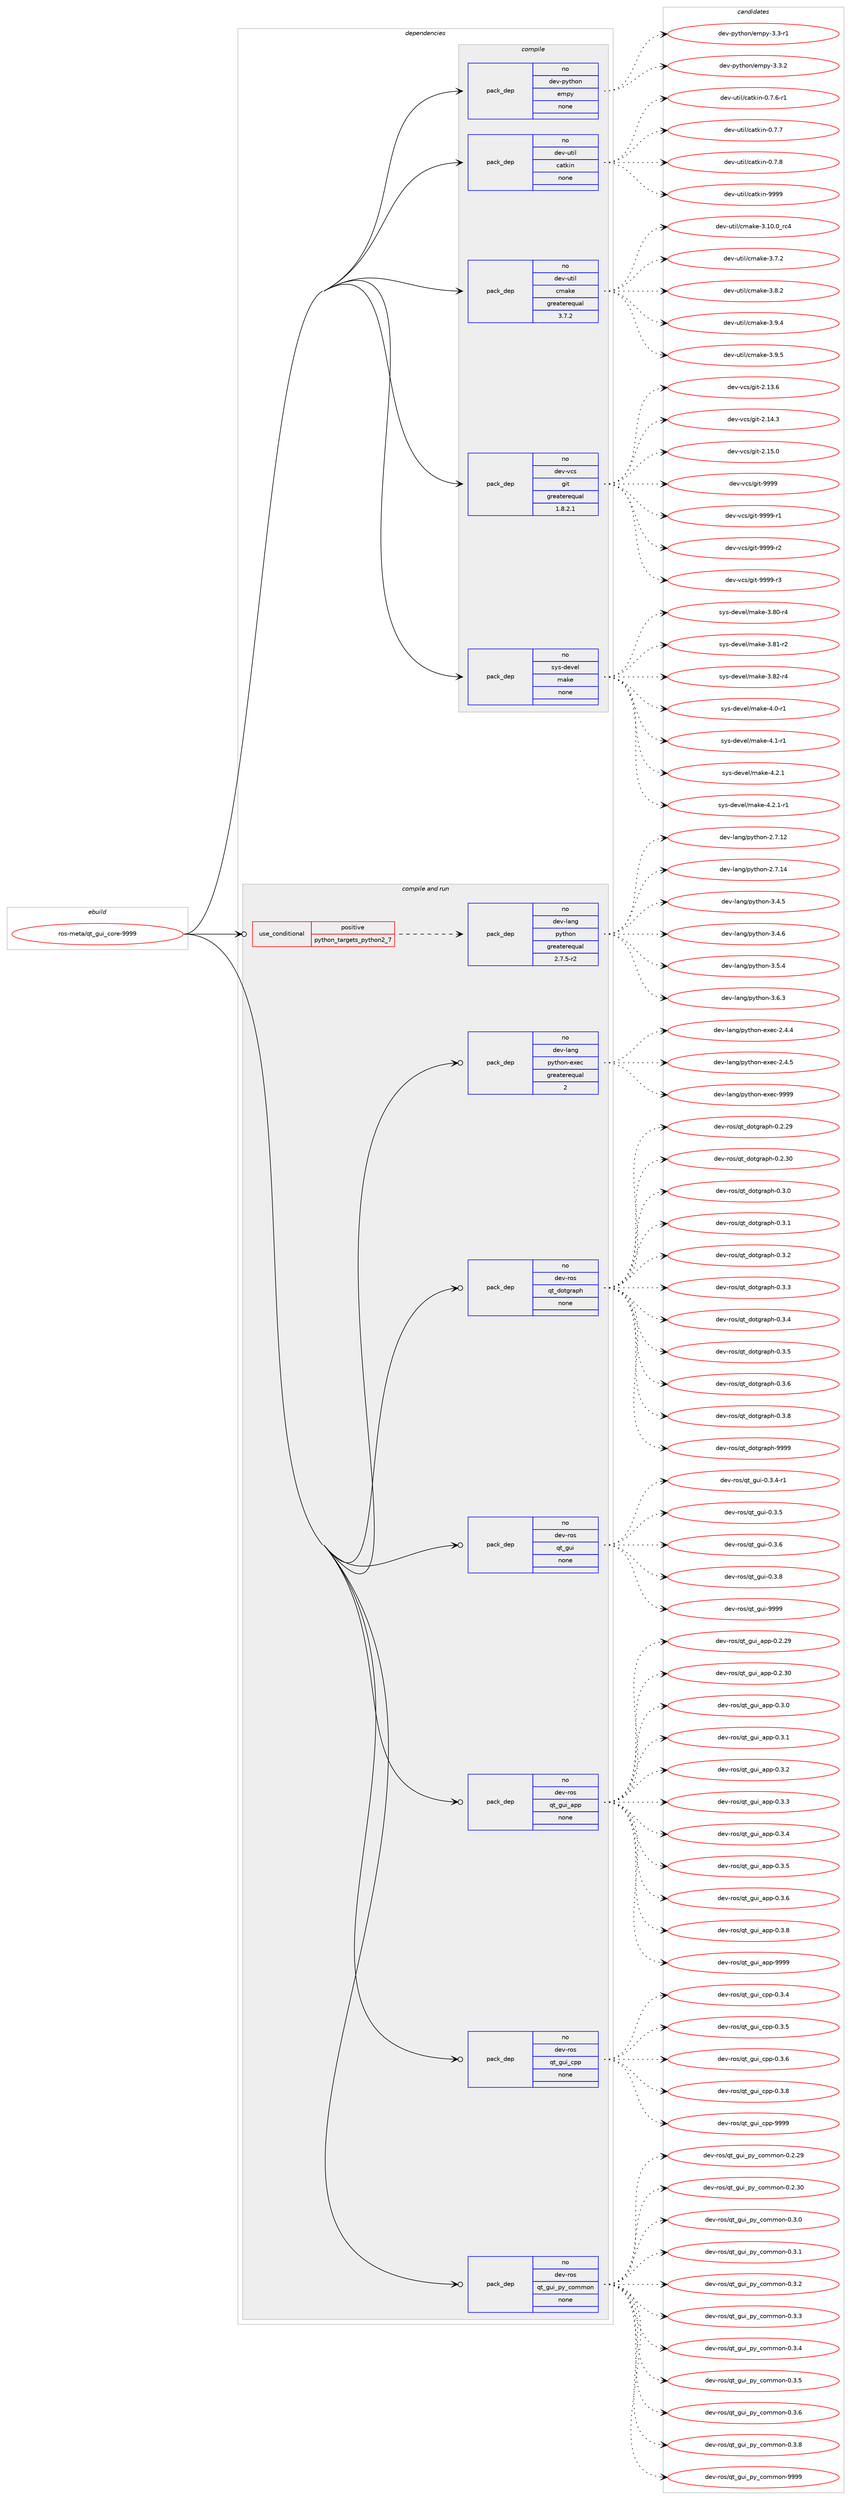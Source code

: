 digraph prolog {

# *************
# Graph options
# *************

newrank=true;
concentrate=true;
compound=true;
graph [rankdir=LR,fontname=Helvetica,fontsize=10,ranksep=1.5];#, ranksep=2.5, nodesep=0.2];
edge  [arrowhead=vee];
node  [fontname=Helvetica,fontsize=10];

# **********
# The ebuild
# **********

subgraph cluster_leftcol {
color=gray;
rank=same;
label=<<i>ebuild</i>>;
id [label="ros-meta/qt_gui_core-9999", color=red, width=4, href="../ros-meta/qt_gui_core-9999.svg"];
}

# ****************
# The dependencies
# ****************

subgraph cluster_midcol {
color=gray;
label=<<i>dependencies</i>>;
subgraph cluster_compile {
fillcolor="#eeeeee";
style=filled;
label=<<i>compile</i>>;
subgraph pack325504 {
dependency442185 [label=<<TABLE BORDER="0" CELLBORDER="1" CELLSPACING="0" CELLPADDING="4" WIDTH="220"><TR><TD ROWSPAN="6" CELLPADDING="30">pack_dep</TD></TR><TR><TD WIDTH="110">no</TD></TR><TR><TD>dev-python</TD></TR><TR><TD>empy</TD></TR><TR><TD>none</TD></TR><TR><TD></TD></TR></TABLE>>, shape=none, color=blue];
}
id:e -> dependency442185:w [weight=20,style="solid",arrowhead="vee"];
subgraph pack325505 {
dependency442186 [label=<<TABLE BORDER="0" CELLBORDER="1" CELLSPACING="0" CELLPADDING="4" WIDTH="220"><TR><TD ROWSPAN="6" CELLPADDING="30">pack_dep</TD></TR><TR><TD WIDTH="110">no</TD></TR><TR><TD>dev-util</TD></TR><TR><TD>catkin</TD></TR><TR><TD>none</TD></TR><TR><TD></TD></TR></TABLE>>, shape=none, color=blue];
}
id:e -> dependency442186:w [weight=20,style="solid",arrowhead="vee"];
subgraph pack325506 {
dependency442187 [label=<<TABLE BORDER="0" CELLBORDER="1" CELLSPACING="0" CELLPADDING="4" WIDTH="220"><TR><TD ROWSPAN="6" CELLPADDING="30">pack_dep</TD></TR><TR><TD WIDTH="110">no</TD></TR><TR><TD>dev-util</TD></TR><TR><TD>cmake</TD></TR><TR><TD>greaterequal</TD></TR><TR><TD>3.7.2</TD></TR></TABLE>>, shape=none, color=blue];
}
id:e -> dependency442187:w [weight=20,style="solid",arrowhead="vee"];
subgraph pack325507 {
dependency442188 [label=<<TABLE BORDER="0" CELLBORDER="1" CELLSPACING="0" CELLPADDING="4" WIDTH="220"><TR><TD ROWSPAN="6" CELLPADDING="30">pack_dep</TD></TR><TR><TD WIDTH="110">no</TD></TR><TR><TD>dev-vcs</TD></TR><TR><TD>git</TD></TR><TR><TD>greaterequal</TD></TR><TR><TD>1.8.2.1</TD></TR></TABLE>>, shape=none, color=blue];
}
id:e -> dependency442188:w [weight=20,style="solid",arrowhead="vee"];
subgraph pack325508 {
dependency442189 [label=<<TABLE BORDER="0" CELLBORDER="1" CELLSPACING="0" CELLPADDING="4" WIDTH="220"><TR><TD ROWSPAN="6" CELLPADDING="30">pack_dep</TD></TR><TR><TD WIDTH="110">no</TD></TR><TR><TD>sys-devel</TD></TR><TR><TD>make</TD></TR><TR><TD>none</TD></TR><TR><TD></TD></TR></TABLE>>, shape=none, color=blue];
}
id:e -> dependency442189:w [weight=20,style="solid",arrowhead="vee"];
}
subgraph cluster_compileandrun {
fillcolor="#eeeeee";
style=filled;
label=<<i>compile and run</i>>;
subgraph cond109032 {
dependency442190 [label=<<TABLE BORDER="0" CELLBORDER="1" CELLSPACING="0" CELLPADDING="4"><TR><TD ROWSPAN="3" CELLPADDING="10">use_conditional</TD></TR><TR><TD>positive</TD></TR><TR><TD>python_targets_python2_7</TD></TR></TABLE>>, shape=none, color=red];
subgraph pack325509 {
dependency442191 [label=<<TABLE BORDER="0" CELLBORDER="1" CELLSPACING="0" CELLPADDING="4" WIDTH="220"><TR><TD ROWSPAN="6" CELLPADDING="30">pack_dep</TD></TR><TR><TD WIDTH="110">no</TD></TR><TR><TD>dev-lang</TD></TR><TR><TD>python</TD></TR><TR><TD>greaterequal</TD></TR><TR><TD>2.7.5-r2</TD></TR></TABLE>>, shape=none, color=blue];
}
dependency442190:e -> dependency442191:w [weight=20,style="dashed",arrowhead="vee"];
}
id:e -> dependency442190:w [weight=20,style="solid",arrowhead="odotvee"];
subgraph pack325510 {
dependency442192 [label=<<TABLE BORDER="0" CELLBORDER="1" CELLSPACING="0" CELLPADDING="4" WIDTH="220"><TR><TD ROWSPAN="6" CELLPADDING="30">pack_dep</TD></TR><TR><TD WIDTH="110">no</TD></TR><TR><TD>dev-lang</TD></TR><TR><TD>python-exec</TD></TR><TR><TD>greaterequal</TD></TR><TR><TD>2</TD></TR></TABLE>>, shape=none, color=blue];
}
id:e -> dependency442192:w [weight=20,style="solid",arrowhead="odotvee"];
subgraph pack325511 {
dependency442193 [label=<<TABLE BORDER="0" CELLBORDER="1" CELLSPACING="0" CELLPADDING="4" WIDTH="220"><TR><TD ROWSPAN="6" CELLPADDING="30">pack_dep</TD></TR><TR><TD WIDTH="110">no</TD></TR><TR><TD>dev-ros</TD></TR><TR><TD>qt_dotgraph</TD></TR><TR><TD>none</TD></TR><TR><TD></TD></TR></TABLE>>, shape=none, color=blue];
}
id:e -> dependency442193:w [weight=20,style="solid",arrowhead="odotvee"];
subgraph pack325512 {
dependency442194 [label=<<TABLE BORDER="0" CELLBORDER="1" CELLSPACING="0" CELLPADDING="4" WIDTH="220"><TR><TD ROWSPAN="6" CELLPADDING="30">pack_dep</TD></TR><TR><TD WIDTH="110">no</TD></TR><TR><TD>dev-ros</TD></TR><TR><TD>qt_gui</TD></TR><TR><TD>none</TD></TR><TR><TD></TD></TR></TABLE>>, shape=none, color=blue];
}
id:e -> dependency442194:w [weight=20,style="solid",arrowhead="odotvee"];
subgraph pack325513 {
dependency442195 [label=<<TABLE BORDER="0" CELLBORDER="1" CELLSPACING="0" CELLPADDING="4" WIDTH="220"><TR><TD ROWSPAN="6" CELLPADDING="30">pack_dep</TD></TR><TR><TD WIDTH="110">no</TD></TR><TR><TD>dev-ros</TD></TR><TR><TD>qt_gui_app</TD></TR><TR><TD>none</TD></TR><TR><TD></TD></TR></TABLE>>, shape=none, color=blue];
}
id:e -> dependency442195:w [weight=20,style="solid",arrowhead="odotvee"];
subgraph pack325514 {
dependency442196 [label=<<TABLE BORDER="0" CELLBORDER="1" CELLSPACING="0" CELLPADDING="4" WIDTH="220"><TR><TD ROWSPAN="6" CELLPADDING="30">pack_dep</TD></TR><TR><TD WIDTH="110">no</TD></TR><TR><TD>dev-ros</TD></TR><TR><TD>qt_gui_cpp</TD></TR><TR><TD>none</TD></TR><TR><TD></TD></TR></TABLE>>, shape=none, color=blue];
}
id:e -> dependency442196:w [weight=20,style="solid",arrowhead="odotvee"];
subgraph pack325515 {
dependency442197 [label=<<TABLE BORDER="0" CELLBORDER="1" CELLSPACING="0" CELLPADDING="4" WIDTH="220"><TR><TD ROWSPAN="6" CELLPADDING="30">pack_dep</TD></TR><TR><TD WIDTH="110">no</TD></TR><TR><TD>dev-ros</TD></TR><TR><TD>qt_gui_py_common</TD></TR><TR><TD>none</TD></TR><TR><TD></TD></TR></TABLE>>, shape=none, color=blue];
}
id:e -> dependency442197:w [weight=20,style="solid",arrowhead="odotvee"];
}
subgraph cluster_run {
fillcolor="#eeeeee";
style=filled;
label=<<i>run</i>>;
}
}

# **************
# The candidates
# **************

subgraph cluster_choices {
rank=same;
color=gray;
label=<<i>candidates</i>>;

subgraph choice325504 {
color=black;
nodesep=1;
choice1001011184511212111610411111047101109112121455146514511449 [label="dev-python/empy-3.3-r1", color=red, width=4,href="../dev-python/empy-3.3-r1.svg"];
choice1001011184511212111610411111047101109112121455146514650 [label="dev-python/empy-3.3.2", color=red, width=4,href="../dev-python/empy-3.3.2.svg"];
dependency442185:e -> choice1001011184511212111610411111047101109112121455146514511449:w [style=dotted,weight="100"];
dependency442185:e -> choice1001011184511212111610411111047101109112121455146514650:w [style=dotted,weight="100"];
}
subgraph choice325505 {
color=black;
nodesep=1;
choice100101118451171161051084799971161071051104548465546544511449 [label="dev-util/catkin-0.7.6-r1", color=red, width=4,href="../dev-util/catkin-0.7.6-r1.svg"];
choice10010111845117116105108479997116107105110454846554655 [label="dev-util/catkin-0.7.7", color=red, width=4,href="../dev-util/catkin-0.7.7.svg"];
choice10010111845117116105108479997116107105110454846554656 [label="dev-util/catkin-0.7.8", color=red, width=4,href="../dev-util/catkin-0.7.8.svg"];
choice100101118451171161051084799971161071051104557575757 [label="dev-util/catkin-9999", color=red, width=4,href="../dev-util/catkin-9999.svg"];
dependency442186:e -> choice100101118451171161051084799971161071051104548465546544511449:w [style=dotted,weight="100"];
dependency442186:e -> choice10010111845117116105108479997116107105110454846554655:w [style=dotted,weight="100"];
dependency442186:e -> choice10010111845117116105108479997116107105110454846554656:w [style=dotted,weight="100"];
dependency442186:e -> choice100101118451171161051084799971161071051104557575757:w [style=dotted,weight="100"];
}
subgraph choice325506 {
color=black;
nodesep=1;
choice1001011184511711610510847991099710710145514649484648951149952 [label="dev-util/cmake-3.10.0_rc4", color=red, width=4,href="../dev-util/cmake-3.10.0_rc4.svg"];
choice10010111845117116105108479910997107101455146554650 [label="dev-util/cmake-3.7.2", color=red, width=4,href="../dev-util/cmake-3.7.2.svg"];
choice10010111845117116105108479910997107101455146564650 [label="dev-util/cmake-3.8.2", color=red, width=4,href="../dev-util/cmake-3.8.2.svg"];
choice10010111845117116105108479910997107101455146574652 [label="dev-util/cmake-3.9.4", color=red, width=4,href="../dev-util/cmake-3.9.4.svg"];
choice10010111845117116105108479910997107101455146574653 [label="dev-util/cmake-3.9.5", color=red, width=4,href="../dev-util/cmake-3.9.5.svg"];
dependency442187:e -> choice1001011184511711610510847991099710710145514649484648951149952:w [style=dotted,weight="100"];
dependency442187:e -> choice10010111845117116105108479910997107101455146554650:w [style=dotted,weight="100"];
dependency442187:e -> choice10010111845117116105108479910997107101455146564650:w [style=dotted,weight="100"];
dependency442187:e -> choice10010111845117116105108479910997107101455146574652:w [style=dotted,weight="100"];
dependency442187:e -> choice10010111845117116105108479910997107101455146574653:w [style=dotted,weight="100"];
}
subgraph choice325507 {
color=black;
nodesep=1;
choice10010111845118991154710310511645504649514654 [label="dev-vcs/git-2.13.6", color=red, width=4,href="../dev-vcs/git-2.13.6.svg"];
choice10010111845118991154710310511645504649524651 [label="dev-vcs/git-2.14.3", color=red, width=4,href="../dev-vcs/git-2.14.3.svg"];
choice10010111845118991154710310511645504649534648 [label="dev-vcs/git-2.15.0", color=red, width=4,href="../dev-vcs/git-2.15.0.svg"];
choice1001011184511899115471031051164557575757 [label="dev-vcs/git-9999", color=red, width=4,href="../dev-vcs/git-9999.svg"];
choice10010111845118991154710310511645575757574511449 [label="dev-vcs/git-9999-r1", color=red, width=4,href="../dev-vcs/git-9999-r1.svg"];
choice10010111845118991154710310511645575757574511450 [label="dev-vcs/git-9999-r2", color=red, width=4,href="../dev-vcs/git-9999-r2.svg"];
choice10010111845118991154710310511645575757574511451 [label="dev-vcs/git-9999-r3", color=red, width=4,href="../dev-vcs/git-9999-r3.svg"];
dependency442188:e -> choice10010111845118991154710310511645504649514654:w [style=dotted,weight="100"];
dependency442188:e -> choice10010111845118991154710310511645504649524651:w [style=dotted,weight="100"];
dependency442188:e -> choice10010111845118991154710310511645504649534648:w [style=dotted,weight="100"];
dependency442188:e -> choice1001011184511899115471031051164557575757:w [style=dotted,weight="100"];
dependency442188:e -> choice10010111845118991154710310511645575757574511449:w [style=dotted,weight="100"];
dependency442188:e -> choice10010111845118991154710310511645575757574511450:w [style=dotted,weight="100"];
dependency442188:e -> choice10010111845118991154710310511645575757574511451:w [style=dotted,weight="100"];
}
subgraph choice325508 {
color=black;
nodesep=1;
choice11512111545100101118101108471099710710145514656484511452 [label="sys-devel/make-3.80-r4", color=red, width=4,href="../sys-devel/make-3.80-r4.svg"];
choice11512111545100101118101108471099710710145514656494511450 [label="sys-devel/make-3.81-r2", color=red, width=4,href="../sys-devel/make-3.81-r2.svg"];
choice11512111545100101118101108471099710710145514656504511452 [label="sys-devel/make-3.82-r4", color=red, width=4,href="../sys-devel/make-3.82-r4.svg"];
choice115121115451001011181011084710997107101455246484511449 [label="sys-devel/make-4.0-r1", color=red, width=4,href="../sys-devel/make-4.0-r1.svg"];
choice115121115451001011181011084710997107101455246494511449 [label="sys-devel/make-4.1-r1", color=red, width=4,href="../sys-devel/make-4.1-r1.svg"];
choice115121115451001011181011084710997107101455246504649 [label="sys-devel/make-4.2.1", color=red, width=4,href="../sys-devel/make-4.2.1.svg"];
choice1151211154510010111810110847109971071014552465046494511449 [label="sys-devel/make-4.2.1-r1", color=red, width=4,href="../sys-devel/make-4.2.1-r1.svg"];
dependency442189:e -> choice11512111545100101118101108471099710710145514656484511452:w [style=dotted,weight="100"];
dependency442189:e -> choice11512111545100101118101108471099710710145514656494511450:w [style=dotted,weight="100"];
dependency442189:e -> choice11512111545100101118101108471099710710145514656504511452:w [style=dotted,weight="100"];
dependency442189:e -> choice115121115451001011181011084710997107101455246484511449:w [style=dotted,weight="100"];
dependency442189:e -> choice115121115451001011181011084710997107101455246494511449:w [style=dotted,weight="100"];
dependency442189:e -> choice115121115451001011181011084710997107101455246504649:w [style=dotted,weight="100"];
dependency442189:e -> choice1151211154510010111810110847109971071014552465046494511449:w [style=dotted,weight="100"];
}
subgraph choice325509 {
color=black;
nodesep=1;
choice10010111845108971101034711212111610411111045504655464950 [label="dev-lang/python-2.7.12", color=red, width=4,href="../dev-lang/python-2.7.12.svg"];
choice10010111845108971101034711212111610411111045504655464952 [label="dev-lang/python-2.7.14", color=red, width=4,href="../dev-lang/python-2.7.14.svg"];
choice100101118451089711010347112121116104111110455146524653 [label="dev-lang/python-3.4.5", color=red, width=4,href="../dev-lang/python-3.4.5.svg"];
choice100101118451089711010347112121116104111110455146524654 [label="dev-lang/python-3.4.6", color=red, width=4,href="../dev-lang/python-3.4.6.svg"];
choice100101118451089711010347112121116104111110455146534652 [label="dev-lang/python-3.5.4", color=red, width=4,href="../dev-lang/python-3.5.4.svg"];
choice100101118451089711010347112121116104111110455146544651 [label="dev-lang/python-3.6.3", color=red, width=4,href="../dev-lang/python-3.6.3.svg"];
dependency442191:e -> choice10010111845108971101034711212111610411111045504655464950:w [style=dotted,weight="100"];
dependency442191:e -> choice10010111845108971101034711212111610411111045504655464952:w [style=dotted,weight="100"];
dependency442191:e -> choice100101118451089711010347112121116104111110455146524653:w [style=dotted,weight="100"];
dependency442191:e -> choice100101118451089711010347112121116104111110455146524654:w [style=dotted,weight="100"];
dependency442191:e -> choice100101118451089711010347112121116104111110455146534652:w [style=dotted,weight="100"];
dependency442191:e -> choice100101118451089711010347112121116104111110455146544651:w [style=dotted,weight="100"];
}
subgraph choice325510 {
color=black;
nodesep=1;
choice1001011184510897110103471121211161041111104510112010199455046524652 [label="dev-lang/python-exec-2.4.4", color=red, width=4,href="../dev-lang/python-exec-2.4.4.svg"];
choice1001011184510897110103471121211161041111104510112010199455046524653 [label="dev-lang/python-exec-2.4.5", color=red, width=4,href="../dev-lang/python-exec-2.4.5.svg"];
choice10010111845108971101034711212111610411111045101120101994557575757 [label="dev-lang/python-exec-9999", color=red, width=4,href="../dev-lang/python-exec-9999.svg"];
dependency442192:e -> choice1001011184510897110103471121211161041111104510112010199455046524652:w [style=dotted,weight="100"];
dependency442192:e -> choice1001011184510897110103471121211161041111104510112010199455046524653:w [style=dotted,weight="100"];
dependency442192:e -> choice10010111845108971101034711212111610411111045101120101994557575757:w [style=dotted,weight="100"];
}
subgraph choice325511 {
color=black;
nodesep=1;
choice1001011184511411111547113116951001111161031149711210445484650465057 [label="dev-ros/qt_dotgraph-0.2.29", color=red, width=4,href="../dev-ros/qt_dotgraph-0.2.29.svg"];
choice1001011184511411111547113116951001111161031149711210445484650465148 [label="dev-ros/qt_dotgraph-0.2.30", color=red, width=4,href="../dev-ros/qt_dotgraph-0.2.30.svg"];
choice10010111845114111115471131169510011111610311497112104454846514648 [label="dev-ros/qt_dotgraph-0.3.0", color=red, width=4,href="../dev-ros/qt_dotgraph-0.3.0.svg"];
choice10010111845114111115471131169510011111610311497112104454846514649 [label="dev-ros/qt_dotgraph-0.3.1", color=red, width=4,href="../dev-ros/qt_dotgraph-0.3.1.svg"];
choice10010111845114111115471131169510011111610311497112104454846514650 [label="dev-ros/qt_dotgraph-0.3.2", color=red, width=4,href="../dev-ros/qt_dotgraph-0.3.2.svg"];
choice10010111845114111115471131169510011111610311497112104454846514651 [label="dev-ros/qt_dotgraph-0.3.3", color=red, width=4,href="../dev-ros/qt_dotgraph-0.3.3.svg"];
choice10010111845114111115471131169510011111610311497112104454846514652 [label="dev-ros/qt_dotgraph-0.3.4", color=red, width=4,href="../dev-ros/qt_dotgraph-0.3.4.svg"];
choice10010111845114111115471131169510011111610311497112104454846514653 [label="dev-ros/qt_dotgraph-0.3.5", color=red, width=4,href="../dev-ros/qt_dotgraph-0.3.5.svg"];
choice10010111845114111115471131169510011111610311497112104454846514654 [label="dev-ros/qt_dotgraph-0.3.6", color=red, width=4,href="../dev-ros/qt_dotgraph-0.3.6.svg"];
choice10010111845114111115471131169510011111610311497112104454846514656 [label="dev-ros/qt_dotgraph-0.3.8", color=red, width=4,href="../dev-ros/qt_dotgraph-0.3.8.svg"];
choice100101118451141111154711311695100111116103114971121044557575757 [label="dev-ros/qt_dotgraph-9999", color=red, width=4,href="../dev-ros/qt_dotgraph-9999.svg"];
dependency442193:e -> choice1001011184511411111547113116951001111161031149711210445484650465057:w [style=dotted,weight="100"];
dependency442193:e -> choice1001011184511411111547113116951001111161031149711210445484650465148:w [style=dotted,weight="100"];
dependency442193:e -> choice10010111845114111115471131169510011111610311497112104454846514648:w [style=dotted,weight="100"];
dependency442193:e -> choice10010111845114111115471131169510011111610311497112104454846514649:w [style=dotted,weight="100"];
dependency442193:e -> choice10010111845114111115471131169510011111610311497112104454846514650:w [style=dotted,weight="100"];
dependency442193:e -> choice10010111845114111115471131169510011111610311497112104454846514651:w [style=dotted,weight="100"];
dependency442193:e -> choice10010111845114111115471131169510011111610311497112104454846514652:w [style=dotted,weight="100"];
dependency442193:e -> choice10010111845114111115471131169510011111610311497112104454846514653:w [style=dotted,weight="100"];
dependency442193:e -> choice10010111845114111115471131169510011111610311497112104454846514654:w [style=dotted,weight="100"];
dependency442193:e -> choice10010111845114111115471131169510011111610311497112104454846514656:w [style=dotted,weight="100"];
dependency442193:e -> choice100101118451141111154711311695100111116103114971121044557575757:w [style=dotted,weight="100"];
}
subgraph choice325512 {
color=black;
nodesep=1;
choice1001011184511411111547113116951031171054548465146524511449 [label="dev-ros/qt_gui-0.3.4-r1", color=red, width=4,href="../dev-ros/qt_gui-0.3.4-r1.svg"];
choice100101118451141111154711311695103117105454846514653 [label="dev-ros/qt_gui-0.3.5", color=red, width=4,href="../dev-ros/qt_gui-0.3.5.svg"];
choice100101118451141111154711311695103117105454846514654 [label="dev-ros/qt_gui-0.3.6", color=red, width=4,href="../dev-ros/qt_gui-0.3.6.svg"];
choice100101118451141111154711311695103117105454846514656 [label="dev-ros/qt_gui-0.3.8", color=red, width=4,href="../dev-ros/qt_gui-0.3.8.svg"];
choice1001011184511411111547113116951031171054557575757 [label="dev-ros/qt_gui-9999", color=red, width=4,href="../dev-ros/qt_gui-9999.svg"];
dependency442194:e -> choice1001011184511411111547113116951031171054548465146524511449:w [style=dotted,weight="100"];
dependency442194:e -> choice100101118451141111154711311695103117105454846514653:w [style=dotted,weight="100"];
dependency442194:e -> choice100101118451141111154711311695103117105454846514654:w [style=dotted,weight="100"];
dependency442194:e -> choice100101118451141111154711311695103117105454846514656:w [style=dotted,weight="100"];
dependency442194:e -> choice1001011184511411111547113116951031171054557575757:w [style=dotted,weight="100"];
}
subgraph choice325513 {
color=black;
nodesep=1;
choice100101118451141111154711311695103117105959711211245484650465057 [label="dev-ros/qt_gui_app-0.2.29", color=red, width=4,href="../dev-ros/qt_gui_app-0.2.29.svg"];
choice100101118451141111154711311695103117105959711211245484650465148 [label="dev-ros/qt_gui_app-0.2.30", color=red, width=4,href="../dev-ros/qt_gui_app-0.2.30.svg"];
choice1001011184511411111547113116951031171059597112112454846514648 [label="dev-ros/qt_gui_app-0.3.0", color=red, width=4,href="../dev-ros/qt_gui_app-0.3.0.svg"];
choice1001011184511411111547113116951031171059597112112454846514649 [label="dev-ros/qt_gui_app-0.3.1", color=red, width=4,href="../dev-ros/qt_gui_app-0.3.1.svg"];
choice1001011184511411111547113116951031171059597112112454846514650 [label="dev-ros/qt_gui_app-0.3.2", color=red, width=4,href="../dev-ros/qt_gui_app-0.3.2.svg"];
choice1001011184511411111547113116951031171059597112112454846514651 [label="dev-ros/qt_gui_app-0.3.3", color=red, width=4,href="../dev-ros/qt_gui_app-0.3.3.svg"];
choice1001011184511411111547113116951031171059597112112454846514652 [label="dev-ros/qt_gui_app-0.3.4", color=red, width=4,href="../dev-ros/qt_gui_app-0.3.4.svg"];
choice1001011184511411111547113116951031171059597112112454846514653 [label="dev-ros/qt_gui_app-0.3.5", color=red, width=4,href="../dev-ros/qt_gui_app-0.3.5.svg"];
choice1001011184511411111547113116951031171059597112112454846514654 [label="dev-ros/qt_gui_app-0.3.6", color=red, width=4,href="../dev-ros/qt_gui_app-0.3.6.svg"];
choice1001011184511411111547113116951031171059597112112454846514656 [label="dev-ros/qt_gui_app-0.3.8", color=red, width=4,href="../dev-ros/qt_gui_app-0.3.8.svg"];
choice10010111845114111115471131169510311710595971121124557575757 [label="dev-ros/qt_gui_app-9999", color=red, width=4,href="../dev-ros/qt_gui_app-9999.svg"];
dependency442195:e -> choice100101118451141111154711311695103117105959711211245484650465057:w [style=dotted,weight="100"];
dependency442195:e -> choice100101118451141111154711311695103117105959711211245484650465148:w [style=dotted,weight="100"];
dependency442195:e -> choice1001011184511411111547113116951031171059597112112454846514648:w [style=dotted,weight="100"];
dependency442195:e -> choice1001011184511411111547113116951031171059597112112454846514649:w [style=dotted,weight="100"];
dependency442195:e -> choice1001011184511411111547113116951031171059597112112454846514650:w [style=dotted,weight="100"];
dependency442195:e -> choice1001011184511411111547113116951031171059597112112454846514651:w [style=dotted,weight="100"];
dependency442195:e -> choice1001011184511411111547113116951031171059597112112454846514652:w [style=dotted,weight="100"];
dependency442195:e -> choice1001011184511411111547113116951031171059597112112454846514653:w [style=dotted,weight="100"];
dependency442195:e -> choice1001011184511411111547113116951031171059597112112454846514654:w [style=dotted,weight="100"];
dependency442195:e -> choice1001011184511411111547113116951031171059597112112454846514656:w [style=dotted,weight="100"];
dependency442195:e -> choice10010111845114111115471131169510311710595971121124557575757:w [style=dotted,weight="100"];
}
subgraph choice325514 {
color=black;
nodesep=1;
choice1001011184511411111547113116951031171059599112112454846514652 [label="dev-ros/qt_gui_cpp-0.3.4", color=red, width=4,href="../dev-ros/qt_gui_cpp-0.3.4.svg"];
choice1001011184511411111547113116951031171059599112112454846514653 [label="dev-ros/qt_gui_cpp-0.3.5", color=red, width=4,href="../dev-ros/qt_gui_cpp-0.3.5.svg"];
choice1001011184511411111547113116951031171059599112112454846514654 [label="dev-ros/qt_gui_cpp-0.3.6", color=red, width=4,href="../dev-ros/qt_gui_cpp-0.3.6.svg"];
choice1001011184511411111547113116951031171059599112112454846514656 [label="dev-ros/qt_gui_cpp-0.3.8", color=red, width=4,href="../dev-ros/qt_gui_cpp-0.3.8.svg"];
choice10010111845114111115471131169510311710595991121124557575757 [label="dev-ros/qt_gui_cpp-9999", color=red, width=4,href="../dev-ros/qt_gui_cpp-9999.svg"];
dependency442196:e -> choice1001011184511411111547113116951031171059599112112454846514652:w [style=dotted,weight="100"];
dependency442196:e -> choice1001011184511411111547113116951031171059599112112454846514653:w [style=dotted,weight="100"];
dependency442196:e -> choice1001011184511411111547113116951031171059599112112454846514654:w [style=dotted,weight="100"];
dependency442196:e -> choice1001011184511411111547113116951031171059599112112454846514656:w [style=dotted,weight="100"];
dependency442196:e -> choice10010111845114111115471131169510311710595991121124557575757:w [style=dotted,weight="100"];
}
subgraph choice325515 {
color=black;
nodesep=1;
choice10010111845114111115471131169510311710595112121959911110910911111045484650465057 [label="dev-ros/qt_gui_py_common-0.2.29", color=red, width=4,href="../dev-ros/qt_gui_py_common-0.2.29.svg"];
choice10010111845114111115471131169510311710595112121959911110910911111045484650465148 [label="dev-ros/qt_gui_py_common-0.2.30", color=red, width=4,href="../dev-ros/qt_gui_py_common-0.2.30.svg"];
choice100101118451141111154711311695103117105951121219599111109109111110454846514648 [label="dev-ros/qt_gui_py_common-0.3.0", color=red, width=4,href="../dev-ros/qt_gui_py_common-0.3.0.svg"];
choice100101118451141111154711311695103117105951121219599111109109111110454846514649 [label="dev-ros/qt_gui_py_common-0.3.1", color=red, width=4,href="../dev-ros/qt_gui_py_common-0.3.1.svg"];
choice100101118451141111154711311695103117105951121219599111109109111110454846514650 [label="dev-ros/qt_gui_py_common-0.3.2", color=red, width=4,href="../dev-ros/qt_gui_py_common-0.3.2.svg"];
choice100101118451141111154711311695103117105951121219599111109109111110454846514651 [label="dev-ros/qt_gui_py_common-0.3.3", color=red, width=4,href="../dev-ros/qt_gui_py_common-0.3.3.svg"];
choice100101118451141111154711311695103117105951121219599111109109111110454846514652 [label="dev-ros/qt_gui_py_common-0.3.4", color=red, width=4,href="../dev-ros/qt_gui_py_common-0.3.4.svg"];
choice100101118451141111154711311695103117105951121219599111109109111110454846514653 [label="dev-ros/qt_gui_py_common-0.3.5", color=red, width=4,href="../dev-ros/qt_gui_py_common-0.3.5.svg"];
choice100101118451141111154711311695103117105951121219599111109109111110454846514654 [label="dev-ros/qt_gui_py_common-0.3.6", color=red, width=4,href="../dev-ros/qt_gui_py_common-0.3.6.svg"];
choice100101118451141111154711311695103117105951121219599111109109111110454846514656 [label="dev-ros/qt_gui_py_common-0.3.8", color=red, width=4,href="../dev-ros/qt_gui_py_common-0.3.8.svg"];
choice1001011184511411111547113116951031171059511212195991111091091111104557575757 [label="dev-ros/qt_gui_py_common-9999", color=red, width=4,href="../dev-ros/qt_gui_py_common-9999.svg"];
dependency442197:e -> choice10010111845114111115471131169510311710595112121959911110910911111045484650465057:w [style=dotted,weight="100"];
dependency442197:e -> choice10010111845114111115471131169510311710595112121959911110910911111045484650465148:w [style=dotted,weight="100"];
dependency442197:e -> choice100101118451141111154711311695103117105951121219599111109109111110454846514648:w [style=dotted,weight="100"];
dependency442197:e -> choice100101118451141111154711311695103117105951121219599111109109111110454846514649:w [style=dotted,weight="100"];
dependency442197:e -> choice100101118451141111154711311695103117105951121219599111109109111110454846514650:w [style=dotted,weight="100"];
dependency442197:e -> choice100101118451141111154711311695103117105951121219599111109109111110454846514651:w [style=dotted,weight="100"];
dependency442197:e -> choice100101118451141111154711311695103117105951121219599111109109111110454846514652:w [style=dotted,weight="100"];
dependency442197:e -> choice100101118451141111154711311695103117105951121219599111109109111110454846514653:w [style=dotted,weight="100"];
dependency442197:e -> choice100101118451141111154711311695103117105951121219599111109109111110454846514654:w [style=dotted,weight="100"];
dependency442197:e -> choice100101118451141111154711311695103117105951121219599111109109111110454846514656:w [style=dotted,weight="100"];
dependency442197:e -> choice1001011184511411111547113116951031171059511212195991111091091111104557575757:w [style=dotted,weight="100"];
}
}

}
